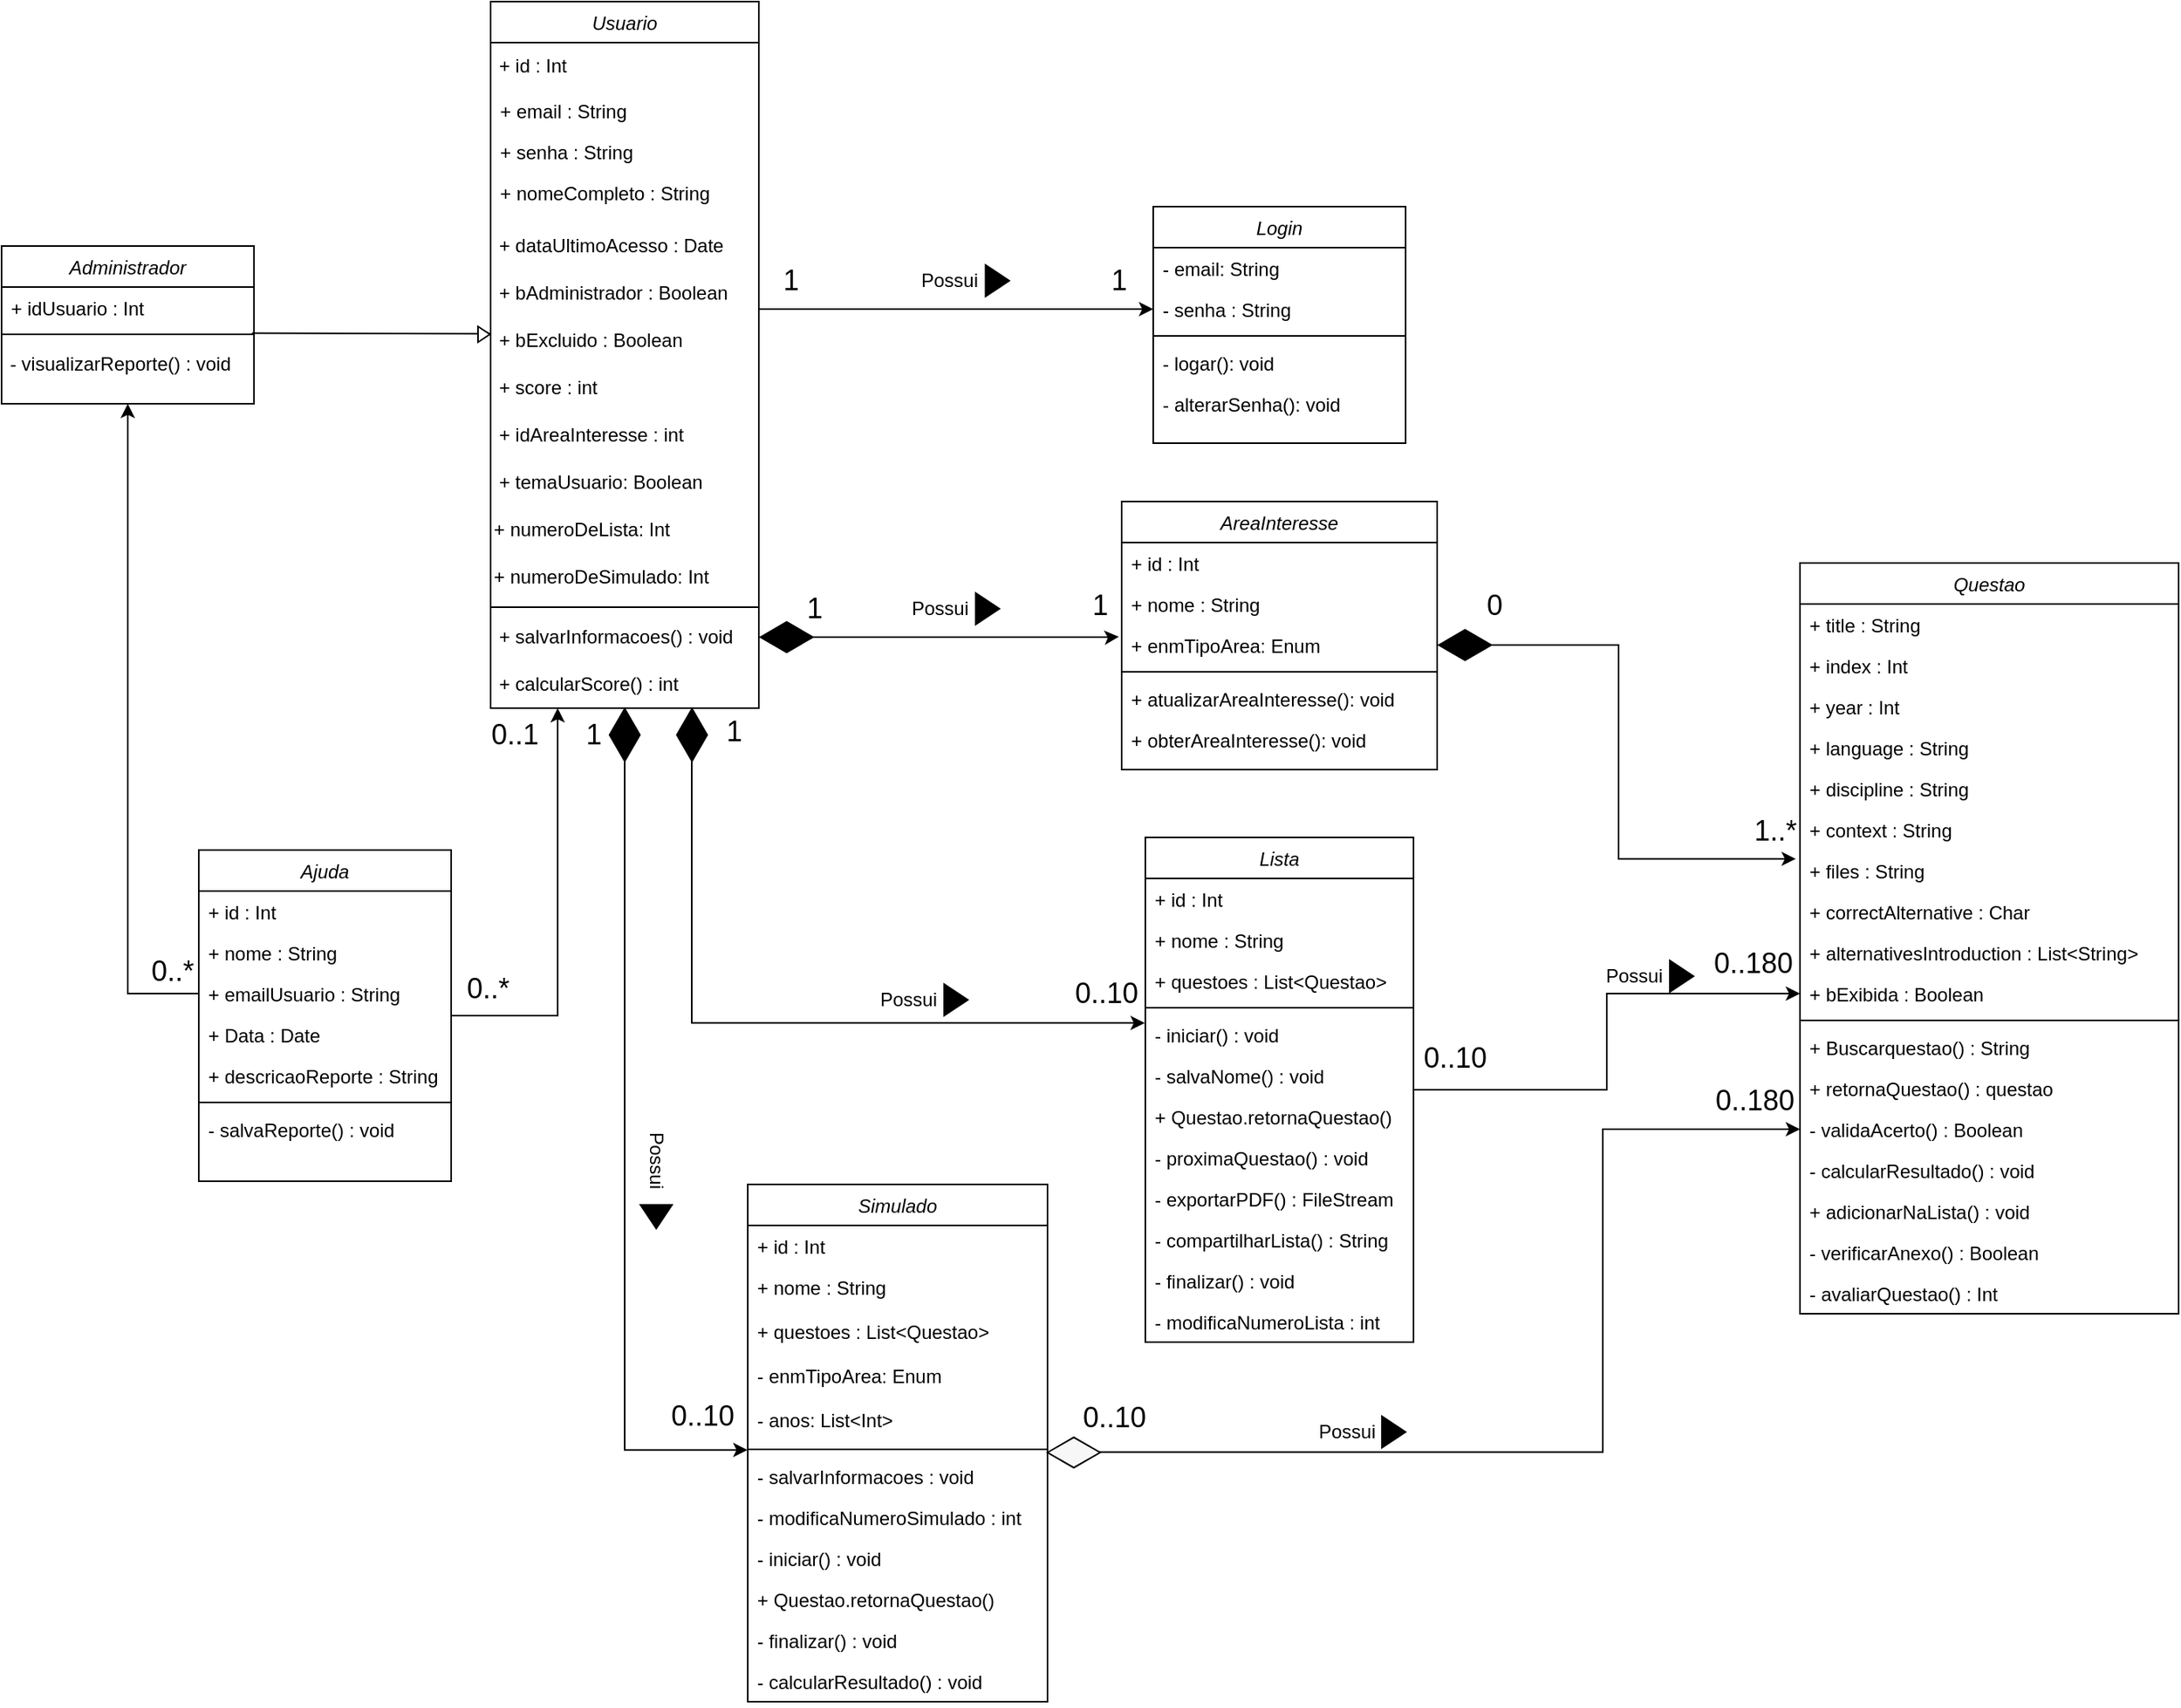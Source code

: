 <mxfile version="26.2.14">
  <diagram id="C5RBs43oDa-KdzZeNtuy" name="Page-1">
    <mxGraphModel dx="2800" dy="496" grid="1" gridSize="10" guides="1" tooltips="1" connect="1" arrows="1" fold="1" page="1" pageScale="1" pageWidth="827" pageHeight="1169" math="0" shadow="0">
      <root>
        <mxCell id="WIyWlLk6GJQsqaUBKTNV-0" />
        <mxCell id="WIyWlLk6GJQsqaUBKTNV-1" parent="WIyWlLk6GJQsqaUBKTNV-0" />
        <mxCell id="c03Vbg7cdXfMLgZm8cjn-12" style="edgeStyle=orthogonalEdgeStyle;rounded=0;orthogonalLoop=1;jettySize=auto;html=1;entryX=0;entryY=0.5;entryDx=0;entryDy=0;" parent="WIyWlLk6GJQsqaUBKTNV-1" source="zkfFHV4jXpPFQw0GAbJ--0" target="qV7Jv20aMx51wb-Dibgy-13" edge="1">
          <mxGeometry relative="1" as="geometry">
            <mxPoint x="-785" y="232" as="targetPoint" />
            <Array as="points">
              <mxPoint x="-925" y="232" />
              <mxPoint x="-925" y="232" />
            </Array>
          </mxGeometry>
        </mxCell>
        <mxCell id="c03Vbg7cdXfMLgZm8cjn-13" value="&lt;font style=&quot;font-size: 18px;&quot;&gt;1&lt;/font&gt;" style="edgeLabel;html=1;align=center;verticalAlign=middle;resizable=0;points=[];" parent="c03Vbg7cdXfMLgZm8cjn-12" connectable="0" vertex="1">
          <mxGeometry x="0.764" y="-3" relative="1" as="geometry">
            <mxPoint x="7" y="-21" as="offset" />
          </mxGeometry>
        </mxCell>
        <mxCell id="zkfFHV4jXpPFQw0GAbJ--0" value="Usuario" style="swimlane;fontStyle=2;align=center;verticalAlign=top;childLayout=stackLayout;horizontal=1;startSize=26;horizontalStack=0;resizeParent=1;resizeLast=0;collapsible=1;marginBottom=0;rounded=0;shadow=0;strokeWidth=1;" parent="WIyWlLk6GJQsqaUBKTNV-1" vertex="1">
          <mxGeometry x="-1155" y="37" width="170" height="448" as="geometry">
            <mxRectangle x="230" y="140" width="160" height="26" as="alternateBounds" />
          </mxGeometry>
        </mxCell>
        <mxCell id="qV7Jv20aMx51wb-Dibgy-1" value="&amp;nbsp;+ id : Int" style="text;html=1;align=left;verticalAlign=middle;whiteSpace=wrap;rounded=0;" parent="zkfFHV4jXpPFQw0GAbJ--0" vertex="1">
          <mxGeometry y="26" width="170" height="30" as="geometry" />
        </mxCell>
        <mxCell id="zkfFHV4jXpPFQw0GAbJ--1" value="+ email : String" style="text;align=left;verticalAlign=top;spacingLeft=4;spacingRight=4;overflow=hidden;rotatable=0;points=[[0,0.5],[1,0.5]];portConstraint=eastwest;" parent="zkfFHV4jXpPFQw0GAbJ--0" vertex="1">
          <mxGeometry y="56" width="170" height="26" as="geometry" />
        </mxCell>
        <mxCell id="zkfFHV4jXpPFQw0GAbJ--2" value="+ senha : String" style="text;align=left;verticalAlign=top;spacingLeft=4;spacingRight=4;overflow=hidden;rotatable=0;points=[[0,0.5],[1,0.5]];portConstraint=eastwest;rounded=0;shadow=0;html=0;" parent="zkfFHV4jXpPFQw0GAbJ--0" vertex="1">
          <mxGeometry y="82" width="170" height="26" as="geometry" />
        </mxCell>
        <mxCell id="zkfFHV4jXpPFQw0GAbJ--3" value="+ nomeCompleto : String" style="text;align=left;verticalAlign=top;spacingLeft=4;spacingRight=4;overflow=hidden;rotatable=0;points=[[0,0.5],[1,0.5]];portConstraint=eastwest;rounded=0;shadow=0;html=0;" parent="zkfFHV4jXpPFQw0GAbJ--0" vertex="1">
          <mxGeometry y="108" width="170" height="32" as="geometry" />
        </mxCell>
        <mxCell id="qV7Jv20aMx51wb-Dibgy-7" value="&amp;nbsp;+ dataUltimoAcesso : Date" style="text;html=1;align=left;verticalAlign=middle;whiteSpace=wrap;rounded=0;" parent="zkfFHV4jXpPFQw0GAbJ--0" vertex="1">
          <mxGeometry y="140" width="170" height="30" as="geometry" />
        </mxCell>
        <mxCell id="qV7Jv20aMx51wb-Dibgy-8" value="&amp;nbsp;+ bAdministrador : Boolean" style="text;html=1;align=left;verticalAlign=middle;whiteSpace=wrap;rounded=0;" parent="zkfFHV4jXpPFQw0GAbJ--0" vertex="1">
          <mxGeometry y="170" width="170" height="30" as="geometry" />
        </mxCell>
        <mxCell id="qV7Jv20aMx51wb-Dibgy-9" value="&amp;nbsp;+ bExcluido : Boolean" style="text;html=1;align=left;verticalAlign=middle;whiteSpace=wrap;rounded=0;" parent="zkfFHV4jXpPFQw0GAbJ--0" vertex="1">
          <mxGeometry y="200" width="170" height="30" as="geometry" />
        </mxCell>
        <mxCell id="nvasFHb4Qg3l4fAu3OuT-20" value="&amp;nbsp;+ score : int" style="text;html=1;align=left;verticalAlign=middle;whiteSpace=wrap;rounded=0;" parent="zkfFHV4jXpPFQw0GAbJ--0" vertex="1">
          <mxGeometry y="230" width="170" height="30" as="geometry" />
        </mxCell>
        <mxCell id="nvasFHb4Qg3l4fAu3OuT-32" value="&amp;nbsp;+ idAreaInteresse : int" style="text;html=1;align=left;verticalAlign=middle;whiteSpace=wrap;rounded=0;" parent="zkfFHV4jXpPFQw0GAbJ--0" vertex="1">
          <mxGeometry y="260" width="170" height="30" as="geometry" />
        </mxCell>
        <mxCell id="c03Vbg7cdXfMLgZm8cjn-0" value="&amp;nbsp;+ temaUsuario: Boolean" style="text;html=1;align=left;verticalAlign=middle;whiteSpace=wrap;rounded=0;" parent="zkfFHV4jXpPFQw0GAbJ--0" vertex="1">
          <mxGeometry y="290" width="170" height="30" as="geometry" />
        </mxCell>
        <mxCell id="c03Vbg7cdXfMLgZm8cjn-41" value="+ numeroDeLista: Int" style="text;html=1;align=left;verticalAlign=middle;whiteSpace=wrap;rounded=0;" parent="zkfFHV4jXpPFQw0GAbJ--0" vertex="1">
          <mxGeometry y="320" width="170" height="30" as="geometry" />
        </mxCell>
        <mxCell id="c03Vbg7cdXfMLgZm8cjn-42" value="+ numeroDeSimulado: Int" style="text;html=1;align=left;verticalAlign=middle;whiteSpace=wrap;rounded=0;" parent="zkfFHV4jXpPFQw0GAbJ--0" vertex="1">
          <mxGeometry y="350" width="170" height="30" as="geometry" />
        </mxCell>
        <mxCell id="zkfFHV4jXpPFQw0GAbJ--4" value="" style="line;html=1;strokeWidth=1;align=left;verticalAlign=middle;spacingTop=-1;spacingLeft=3;spacingRight=3;rotatable=0;labelPosition=right;points=[];portConstraint=eastwest;" parent="zkfFHV4jXpPFQw0GAbJ--0" vertex="1">
          <mxGeometry y="380" width="170" height="8" as="geometry" />
        </mxCell>
        <mxCell id="c03Vbg7cdXfMLgZm8cjn-8" value="&amp;nbsp;+ salvarInformacoes() : void" style="text;strokeColor=none;align=left;fillColor=none;html=1;verticalAlign=middle;whiteSpace=wrap;rounded=0;" parent="zkfFHV4jXpPFQw0GAbJ--0" vertex="1">
          <mxGeometry y="388" width="170" height="30" as="geometry" />
        </mxCell>
        <mxCell id="nvasFHb4Qg3l4fAu3OuT-42" value="&amp;nbsp;+ calcularScore() : int" style="text;strokeColor=none;align=left;fillColor=none;html=1;verticalAlign=middle;whiteSpace=wrap;rounded=0;" parent="zkfFHV4jXpPFQw0GAbJ--0" vertex="1">
          <mxGeometry y="418" width="170" height="30" as="geometry" />
        </mxCell>
        <mxCell id="qV7Jv20aMx51wb-Dibgy-11" value="Login" style="swimlane;fontStyle=2;align=center;verticalAlign=top;childLayout=stackLayout;horizontal=1;startSize=26;horizontalStack=0;resizeParent=1;resizeLast=0;collapsible=1;marginBottom=0;rounded=0;shadow=0;strokeWidth=1;" parent="WIyWlLk6GJQsqaUBKTNV-1" vertex="1">
          <mxGeometry x="-735" y="167" width="160" height="150" as="geometry">
            <mxRectangle x="230" y="140" width="160" height="26" as="alternateBounds" />
          </mxGeometry>
        </mxCell>
        <mxCell id="qV7Jv20aMx51wb-Dibgy-12" value="- email: String" style="text;align=left;verticalAlign=top;spacingLeft=4;spacingRight=4;overflow=hidden;rotatable=0;points=[[0,0.5],[1,0.5]];portConstraint=eastwest;" parent="qV7Jv20aMx51wb-Dibgy-11" vertex="1">
          <mxGeometry y="26" width="160" height="26" as="geometry" />
        </mxCell>
        <mxCell id="qV7Jv20aMx51wb-Dibgy-13" value="- senha : String" style="text;align=left;verticalAlign=top;spacingLeft=4;spacingRight=4;overflow=hidden;rotatable=0;points=[[0,0.5],[1,0.5]];portConstraint=eastwest;rounded=0;shadow=0;html=0;" parent="qV7Jv20aMx51wb-Dibgy-11" vertex="1">
          <mxGeometry y="52" width="160" height="26" as="geometry" />
        </mxCell>
        <mxCell id="qV7Jv20aMx51wb-Dibgy-24" value="" style="line;html=1;strokeWidth=1;align=left;verticalAlign=middle;spacingTop=-1;spacingLeft=3;spacingRight=3;rotatable=0;labelPosition=right;points=[];portConstraint=eastwest;" parent="qV7Jv20aMx51wb-Dibgy-11" vertex="1">
          <mxGeometry y="78" width="160" height="8" as="geometry" />
        </mxCell>
        <mxCell id="qV7Jv20aMx51wb-Dibgy-25" value="- logar(): void" style="text;align=left;verticalAlign=top;spacingLeft=4;spacingRight=4;overflow=hidden;rotatable=0;points=[[0,0.5],[1,0.5]];portConstraint=eastwest;" parent="qV7Jv20aMx51wb-Dibgy-11" vertex="1">
          <mxGeometry y="86" width="160" height="26" as="geometry" />
        </mxCell>
        <mxCell id="qV7Jv20aMx51wb-Dibgy-36" value="- alterarSenha(): void" style="text;align=left;verticalAlign=top;spacingLeft=4;spacingRight=4;overflow=hidden;rotatable=0;points=[[0,0.5],[1,0.5]];portConstraint=eastwest;" parent="qV7Jv20aMx51wb-Dibgy-11" vertex="1">
          <mxGeometry y="112" width="160" height="26" as="geometry" />
        </mxCell>
        <mxCell id="qV7Jv20aMx51wb-Dibgy-28" value="Administrador" style="swimlane;fontStyle=2;align=center;verticalAlign=top;childLayout=stackLayout;horizontal=1;startSize=26;horizontalStack=0;resizeParent=1;resizeLast=0;collapsible=1;marginBottom=0;rounded=0;shadow=0;strokeWidth=1;" parent="WIyWlLk6GJQsqaUBKTNV-1" vertex="1">
          <mxGeometry x="-1465" y="192" width="160" height="100" as="geometry">
            <mxRectangle x="230" y="140" width="160" height="26" as="alternateBounds" />
          </mxGeometry>
        </mxCell>
        <mxCell id="qV7Jv20aMx51wb-Dibgy-29" value="+ idUsuario : Int" style="text;align=left;verticalAlign=top;spacingLeft=4;spacingRight=4;overflow=hidden;rotatable=0;points=[[0,0.5],[1,0.5]];portConstraint=eastwest;" parent="qV7Jv20aMx51wb-Dibgy-28" vertex="1">
          <mxGeometry y="26" width="160" height="26" as="geometry" />
        </mxCell>
        <mxCell id="qV7Jv20aMx51wb-Dibgy-32" value="" style="line;html=1;strokeWidth=1;align=left;verticalAlign=middle;spacingTop=-1;spacingLeft=3;spacingRight=3;rotatable=0;labelPosition=right;points=[];portConstraint=eastwest;" parent="qV7Jv20aMx51wb-Dibgy-28" vertex="1">
          <mxGeometry y="52" width="160" height="8" as="geometry" />
        </mxCell>
        <mxCell id="qV7Jv20aMx51wb-Dibgy-34" value="&lt;span style=&quot;text-wrap-mode: nowrap;&quot;&gt;&amp;nbsp;- visualizarReporte() : void&lt;/span&gt;" style="text;html=1;align=left;verticalAlign=middle;whiteSpace=wrap;rounded=0;" parent="qV7Jv20aMx51wb-Dibgy-28" vertex="1">
          <mxGeometry y="60" width="160" height="30" as="geometry" />
        </mxCell>
        <mxCell id="c03Vbg7cdXfMLgZm8cjn-57" style="edgeStyle=orthogonalEdgeStyle;rounded=0;orthogonalLoop=1;jettySize=auto;html=1;entryX=0;entryY=0.5;entryDx=0;entryDy=0;" parent="WIyWlLk6GJQsqaUBKTNV-1" source="qV7Jv20aMx51wb-Dibgy-37" target="nvasFHb4Qg3l4fAu3OuT-40" edge="1">
          <mxGeometry relative="1" as="geometry" />
        </mxCell>
        <mxCell id="c03Vbg7cdXfMLgZm8cjn-58" value="&lt;font style=&quot;font-size: 18px;&quot;&gt;0..10&lt;/font&gt;" style="edgeLabel;html=1;align=center;verticalAlign=middle;resizable=0;points=[];" parent="c03Vbg7cdXfMLgZm8cjn-57" connectable="0" vertex="1">
          <mxGeometry x="-0.905" y="-2" relative="1" as="geometry">
            <mxPoint x="11" y="-22" as="offset" />
          </mxGeometry>
        </mxCell>
        <mxCell id="c03Vbg7cdXfMLgZm8cjn-59" value="&lt;font style=&quot;font-size: 18px;&quot;&gt;0..180&lt;/font&gt;" style="edgeLabel;html=1;align=center;verticalAlign=middle;resizable=0;points=[];" parent="c03Vbg7cdXfMLgZm8cjn-57" connectable="0" vertex="1">
          <mxGeometry x="0.882" y="2" relative="1" as="geometry">
            <mxPoint x="-12" y="-17" as="offset" />
          </mxGeometry>
        </mxCell>
        <mxCell id="qV7Jv20aMx51wb-Dibgy-37" value="Lista" style="swimlane;fontStyle=2;align=center;verticalAlign=top;childLayout=stackLayout;horizontal=1;startSize=26;horizontalStack=0;resizeParent=1;resizeLast=0;collapsible=1;marginBottom=0;rounded=0;shadow=0;strokeWidth=1;" parent="WIyWlLk6GJQsqaUBKTNV-1" vertex="1">
          <mxGeometry x="-740" y="567" width="170" height="320" as="geometry">
            <mxRectangle x="230" y="140" width="160" height="26" as="alternateBounds" />
          </mxGeometry>
        </mxCell>
        <mxCell id="c03Vbg7cdXfMLgZm8cjn-5" value="+ id : Int" style="text;align=left;verticalAlign=top;spacingLeft=4;spacingRight=4;overflow=hidden;rotatable=0;points=[[0,0.5],[1,0.5]];portConstraint=eastwest;" parent="qV7Jv20aMx51wb-Dibgy-37" vertex="1">
          <mxGeometry y="26" width="170" height="26" as="geometry" />
        </mxCell>
        <mxCell id="qV7Jv20aMx51wb-Dibgy-39" value="+ nome : String" style="text;align=left;verticalAlign=top;spacingLeft=4;spacingRight=4;overflow=hidden;rotatable=0;points=[[0,0.5],[1,0.5]];portConstraint=eastwest;rounded=0;shadow=0;html=0;" parent="qV7Jv20aMx51wb-Dibgy-37" vertex="1">
          <mxGeometry y="52" width="170" height="26" as="geometry" />
        </mxCell>
        <mxCell id="nvasFHb4Qg3l4fAu3OuT-1" value="+ questoes : List&lt;Questao&gt;" style="text;align=left;verticalAlign=top;spacingLeft=4;spacingRight=4;overflow=hidden;rotatable=0;points=[[0,0.5],[1,0.5]];portConstraint=eastwest;rounded=0;shadow=0;html=0;" parent="qV7Jv20aMx51wb-Dibgy-37" vertex="1">
          <mxGeometry y="78" width="170" height="26" as="geometry" />
        </mxCell>
        <mxCell id="qV7Jv20aMx51wb-Dibgy-45" value="" style="line;html=1;strokeWidth=1;align=left;verticalAlign=middle;spacingTop=-1;spacingLeft=3;spacingRight=3;rotatable=0;labelPosition=right;points=[];portConstraint=eastwest;" parent="qV7Jv20aMx51wb-Dibgy-37" vertex="1">
          <mxGeometry y="104" width="170" height="8" as="geometry" />
        </mxCell>
        <mxCell id="qV7Jv20aMx51wb-Dibgy-61" value="- iniciar() : void" style="text;align=left;verticalAlign=top;spacingLeft=4;spacingRight=4;overflow=hidden;rotatable=0;points=[[0,0.5],[1,0.5]];portConstraint=eastwest;" parent="qV7Jv20aMx51wb-Dibgy-37" vertex="1">
          <mxGeometry y="112" width="170" height="26" as="geometry" />
        </mxCell>
        <mxCell id="c03Vbg7cdXfMLgZm8cjn-56" value="- salvaNome() : void" style="text;align=left;verticalAlign=top;spacingLeft=4;spacingRight=4;overflow=hidden;rotatable=0;points=[[0,0.5],[1,0.5]];portConstraint=eastwest;" parent="qV7Jv20aMx51wb-Dibgy-37" vertex="1">
          <mxGeometry y="138" width="170" height="26" as="geometry" />
        </mxCell>
        <mxCell id="nvasFHb4Qg3l4fAu3OuT-2" value="+ Questao.retornaQuestao()" style="text;align=left;verticalAlign=top;spacingLeft=4;spacingRight=4;overflow=hidden;rotatable=0;points=[[0,0.5],[1,0.5]];portConstraint=eastwest;" parent="qV7Jv20aMx51wb-Dibgy-37" vertex="1">
          <mxGeometry y="164" width="170" height="26" as="geometry" />
        </mxCell>
        <mxCell id="qV7Jv20aMx51wb-Dibgy-46" value="- proximaQuestao() : void" style="text;align=left;verticalAlign=top;spacingLeft=4;spacingRight=4;overflow=hidden;rotatable=0;points=[[0,0.5],[1,0.5]];portConstraint=eastwest;" parent="qV7Jv20aMx51wb-Dibgy-37" vertex="1">
          <mxGeometry y="190" width="170" height="26" as="geometry" />
        </mxCell>
        <mxCell id="qV7Jv20aMx51wb-Dibgy-47" value="- exportarPDF() : FileStream" style="text;align=left;verticalAlign=top;spacingLeft=4;spacingRight=4;overflow=hidden;rotatable=0;points=[[0,0.5],[1,0.5]];portConstraint=eastwest;" parent="qV7Jv20aMx51wb-Dibgy-37" vertex="1">
          <mxGeometry y="216" width="170" height="26" as="geometry" />
        </mxCell>
        <mxCell id="c03Vbg7cdXfMLgZm8cjn-1" value="- compartilharLista() : String" style="text;align=left;verticalAlign=top;spacingLeft=4;spacingRight=4;overflow=hidden;rotatable=0;points=[[0,0.5],[1,0.5]];portConstraint=eastwest;" parent="qV7Jv20aMx51wb-Dibgy-37" vertex="1">
          <mxGeometry y="242" width="170" height="26" as="geometry" />
        </mxCell>
        <mxCell id="qV7Jv20aMx51wb-Dibgy-62" value="- finalizar() : void" style="text;align=left;verticalAlign=top;spacingLeft=4;spacingRight=4;overflow=hidden;rotatable=0;points=[[0,0.5],[1,0.5]];portConstraint=eastwest;" parent="qV7Jv20aMx51wb-Dibgy-37" vertex="1">
          <mxGeometry y="268" width="170" height="26" as="geometry" />
        </mxCell>
        <mxCell id="c03Vbg7cdXfMLgZm8cjn-51" value="- modificaNumeroLista : int" style="text;align=left;verticalAlign=top;spacingLeft=4;spacingRight=4;overflow=hidden;rotatable=0;points=[[0,0.5],[1,0.5]];portConstraint=eastwest;" parent="qV7Jv20aMx51wb-Dibgy-37" vertex="1">
          <mxGeometry y="294" width="170" height="26" as="geometry" />
        </mxCell>
        <mxCell id="c03Vbg7cdXfMLgZm8cjn-65" style="edgeStyle=orthogonalEdgeStyle;rounded=0;orthogonalLoop=1;jettySize=auto;html=1;exitX=0.5;exitY=1;exitDx=0;exitDy=0;entryX=-0.001;entryY=1.157;entryDx=0;entryDy=0;entryPerimeter=0;" parent="WIyWlLk6GJQsqaUBKTNV-1" source="nvasFHb4Qg3l4fAu3OuT-42" target="c03Vbg7cdXfMLgZm8cjn-61" edge="1">
          <mxGeometry relative="1" as="geometry">
            <mxPoint x="-1030" y="720" as="targetPoint" />
          </mxGeometry>
        </mxCell>
        <mxCell id="c03Vbg7cdXfMLgZm8cjn-71" style="edgeStyle=orthogonalEdgeStyle;rounded=0;orthogonalLoop=1;jettySize=auto;html=1;exitX=0.999;exitY=-0.085;exitDx=0;exitDy=0;exitPerimeter=0;entryX=0;entryY=0.5;entryDx=0;entryDy=0;" parent="WIyWlLk6GJQsqaUBKTNV-1" source="c03Vbg7cdXfMLgZm8cjn-62" target="qV7Jv20aMx51wb-Dibgy-60" edge="1">
          <mxGeometry relative="1" as="geometry">
            <Array as="points">
              <mxPoint x="-450" y="957" />
              <mxPoint x="-450" y="752" />
            </Array>
            <mxPoint x="-350" y="1000" as="sourcePoint" />
            <mxPoint x="-490" y="790" as="targetPoint" />
          </mxGeometry>
        </mxCell>
        <mxCell id="qV7Jv20aMx51wb-Dibgy-48" value="Simulado" style="swimlane;fontStyle=2;align=center;verticalAlign=top;childLayout=stackLayout;horizontal=1;startSize=26;horizontalStack=0;resizeParent=1;resizeLast=0;collapsible=1;marginBottom=0;rounded=0;shadow=0;strokeWidth=1;" parent="WIyWlLk6GJQsqaUBKTNV-1" vertex="1">
          <mxGeometry x="-992" y="787" width="190" height="328" as="geometry">
            <mxRectangle x="230" y="140" width="160" height="26" as="alternateBounds" />
          </mxGeometry>
        </mxCell>
        <mxCell id="qV7Jv20aMx51wb-Dibgy-49" value="+ id : Int" style="text;align=left;verticalAlign=top;spacingLeft=4;spacingRight=4;overflow=hidden;rotatable=0;points=[[0,0.5],[1,0.5]];portConstraint=eastwest;" parent="qV7Jv20aMx51wb-Dibgy-48" vertex="1">
          <mxGeometry y="26" width="190" height="26" as="geometry" />
        </mxCell>
        <mxCell id="qV7Jv20aMx51wb-Dibgy-50" value="+ nome : String" style="text;align=left;verticalAlign=top;spacingLeft=4;spacingRight=4;overflow=hidden;rotatable=0;points=[[0,0.5],[1,0.5]];portConstraint=eastwest;rounded=0;shadow=0;html=0;" parent="qV7Jv20aMx51wb-Dibgy-48" vertex="1">
          <mxGeometry y="52" width="190" height="28" as="geometry" />
        </mxCell>
        <mxCell id="nvasFHb4Qg3l4fAu3OuT-0" value="+ questoes : List&lt;Questao&gt;" style="text;align=left;verticalAlign=top;spacingLeft=4;spacingRight=4;overflow=hidden;rotatable=0;points=[[0,0.5],[1,0.5]];portConstraint=eastwest;rounded=0;shadow=0;html=0;" parent="qV7Jv20aMx51wb-Dibgy-48" vertex="1">
          <mxGeometry y="80" width="190" height="28" as="geometry" />
        </mxCell>
        <mxCell id="c03Vbg7cdXfMLgZm8cjn-60" value="- enmTipoArea: Enum" style="text;align=left;verticalAlign=top;spacingLeft=4;spacingRight=4;overflow=hidden;rotatable=0;points=[[0,0.5],[1,0.5]];portConstraint=eastwest;rounded=0;shadow=0;html=0;" parent="qV7Jv20aMx51wb-Dibgy-48" vertex="1">
          <mxGeometry y="108" width="190" height="28" as="geometry" />
        </mxCell>
        <mxCell id="c03Vbg7cdXfMLgZm8cjn-61" value="- anos: List&lt;Int&gt;" style="text;align=left;verticalAlign=top;spacingLeft=4;spacingRight=4;overflow=hidden;rotatable=0;points=[[0,0.5],[1,0.5]];portConstraint=eastwest;rounded=0;shadow=0;html=0;" parent="qV7Jv20aMx51wb-Dibgy-48" vertex="1">
          <mxGeometry y="136" width="190" height="28" as="geometry" />
        </mxCell>
        <mxCell id="qV7Jv20aMx51wb-Dibgy-51" value="" style="line;html=1;strokeWidth=1;align=left;verticalAlign=middle;spacingTop=-1;spacingLeft=3;spacingRight=3;rotatable=0;labelPosition=right;points=[];portConstraint=eastwest;" parent="qV7Jv20aMx51wb-Dibgy-48" vertex="1">
          <mxGeometry y="164" width="190" height="8" as="geometry" />
        </mxCell>
        <mxCell id="c03Vbg7cdXfMLgZm8cjn-62" value="- salvarInformacoes : void" style="text;align=left;verticalAlign=top;spacingLeft=4;spacingRight=4;overflow=hidden;rotatable=0;points=[[0,0.5],[1,0.5]];portConstraint=eastwest;" parent="qV7Jv20aMx51wb-Dibgy-48" vertex="1">
          <mxGeometry y="172" width="190" height="26" as="geometry" />
        </mxCell>
        <mxCell id="c03Vbg7cdXfMLgZm8cjn-52" value="- modificaNumeroSimulado : int" style="text;align=left;verticalAlign=top;spacingLeft=4;spacingRight=4;overflow=hidden;rotatable=0;points=[[0,0.5],[1,0.5]];portConstraint=eastwest;" parent="qV7Jv20aMx51wb-Dibgy-48" vertex="1">
          <mxGeometry y="198" width="190" height="26" as="geometry" />
        </mxCell>
        <mxCell id="qV7Jv20aMx51wb-Dibgy-53" value="- iniciar() : void" style="text;align=left;verticalAlign=top;spacingLeft=4;spacingRight=4;overflow=hidden;rotatable=0;points=[[0,0.5],[1,0.5]];portConstraint=eastwest;" parent="qV7Jv20aMx51wb-Dibgy-48" vertex="1">
          <mxGeometry y="224" width="190" height="26" as="geometry" />
        </mxCell>
        <mxCell id="qV7Jv20aMx51wb-Dibgy-52" value="+ Questao.retornaQuestao()" style="text;align=left;verticalAlign=top;spacingLeft=4;spacingRight=4;overflow=hidden;rotatable=0;points=[[0,0.5],[1,0.5]];portConstraint=eastwest;" parent="qV7Jv20aMx51wb-Dibgy-48" vertex="1">
          <mxGeometry y="250" width="190" height="26" as="geometry" />
        </mxCell>
        <mxCell id="qV7Jv20aMx51wb-Dibgy-54" value="- finalizar() : void" style="text;align=left;verticalAlign=top;spacingLeft=4;spacingRight=4;overflow=hidden;rotatable=0;points=[[0,0.5],[1,0.5]];portConstraint=eastwest;" parent="qV7Jv20aMx51wb-Dibgy-48" vertex="1">
          <mxGeometry y="276" width="190" height="26" as="geometry" />
        </mxCell>
        <mxCell id="qV7Jv20aMx51wb-Dibgy-55" value="- calcularResultado() : void" style="text;align=left;verticalAlign=top;spacingLeft=4;spacingRight=4;overflow=hidden;rotatable=0;points=[[0,0.5],[1,0.5]];portConstraint=eastwest;" parent="qV7Jv20aMx51wb-Dibgy-48" vertex="1">
          <mxGeometry y="302" width="190" height="26" as="geometry" />
        </mxCell>
        <mxCell id="qV7Jv20aMx51wb-Dibgy-56" value="Questao" style="swimlane;fontStyle=2;align=center;verticalAlign=top;childLayout=stackLayout;horizontal=1;startSize=26;horizontalStack=0;resizeParent=1;resizeLast=0;collapsible=1;marginBottom=0;rounded=0;shadow=0;strokeWidth=1;" parent="WIyWlLk6GJQsqaUBKTNV-1" vertex="1">
          <mxGeometry x="-325" y="393" width="240" height="476" as="geometry">
            <mxRectangle x="230" y="140" width="160" height="26" as="alternateBounds" />
          </mxGeometry>
        </mxCell>
        <mxCell id="qV7Jv20aMx51wb-Dibgy-57" value="+ title : String" style="text;align=left;verticalAlign=top;spacingLeft=4;spacingRight=4;overflow=hidden;rotatable=0;points=[[0,0.5],[1,0.5]];portConstraint=eastwest;" parent="qV7Jv20aMx51wb-Dibgy-56" vertex="1">
          <mxGeometry y="26" width="240" height="26" as="geometry" />
        </mxCell>
        <mxCell id="qV7Jv20aMx51wb-Dibgy-58" value="+ index : Int" style="text;align=left;verticalAlign=top;spacingLeft=4;spacingRight=4;overflow=hidden;rotatable=0;points=[[0,0.5],[1,0.5]];portConstraint=eastwest;rounded=0;shadow=0;html=0;" parent="qV7Jv20aMx51wb-Dibgy-56" vertex="1">
          <mxGeometry y="52" width="240" height="26" as="geometry" />
        </mxCell>
        <mxCell id="qV7Jv20aMx51wb-Dibgy-64" value="+ year : Int" style="text;align=left;verticalAlign=top;spacingLeft=4;spacingRight=4;overflow=hidden;rotatable=0;points=[[0,0.5],[1,0.5]];portConstraint=eastwest;rounded=0;shadow=0;html=0;" parent="qV7Jv20aMx51wb-Dibgy-56" vertex="1">
          <mxGeometry y="78" width="240" height="26" as="geometry" />
        </mxCell>
        <mxCell id="qV7Jv20aMx51wb-Dibgy-65" value="+ language : String" style="text;align=left;verticalAlign=top;spacingLeft=4;spacingRight=4;overflow=hidden;rotatable=0;points=[[0,0.5],[1,0.5]];portConstraint=eastwest;rounded=0;shadow=0;html=0;" parent="qV7Jv20aMx51wb-Dibgy-56" vertex="1">
          <mxGeometry y="104" width="240" height="26" as="geometry" />
        </mxCell>
        <mxCell id="qV7Jv20aMx51wb-Dibgy-66" value="+ discipline : String" style="text;align=left;verticalAlign=top;spacingLeft=4;spacingRight=4;overflow=hidden;rotatable=0;points=[[0,0.5],[1,0.5]];portConstraint=eastwest;rounded=0;shadow=0;html=0;" parent="qV7Jv20aMx51wb-Dibgy-56" vertex="1">
          <mxGeometry y="130" width="240" height="26" as="geometry" />
        </mxCell>
        <mxCell id="nvasFHb4Qg3l4fAu3OuT-37" value="+ context : String" style="text;align=left;verticalAlign=top;spacingLeft=4;spacingRight=4;overflow=hidden;rotatable=0;points=[[0,0.5],[1,0.5]];portConstraint=eastwest;rounded=0;shadow=0;html=0;" parent="qV7Jv20aMx51wb-Dibgy-56" vertex="1">
          <mxGeometry y="156" width="240" height="26" as="geometry" />
        </mxCell>
        <mxCell id="nvasFHb4Qg3l4fAu3OuT-38" value="+ files : String" style="text;align=left;verticalAlign=top;spacingLeft=4;spacingRight=4;overflow=hidden;rotatable=0;points=[[0,0.5],[1,0.5]];portConstraint=eastwest;rounded=0;shadow=0;html=0;" parent="qV7Jv20aMx51wb-Dibgy-56" vertex="1">
          <mxGeometry y="182" width="240" height="26" as="geometry" />
        </mxCell>
        <mxCell id="c03Vbg7cdXfMLgZm8cjn-9" value="+ correctAlternative : Char" style="text;align=left;verticalAlign=top;spacingLeft=4;spacingRight=4;overflow=hidden;rotatable=0;points=[[0,0.5],[1,0.5]];portConstraint=eastwest;rounded=0;shadow=0;html=0;" parent="qV7Jv20aMx51wb-Dibgy-56" vertex="1">
          <mxGeometry y="208" width="240" height="26" as="geometry" />
        </mxCell>
        <mxCell id="c03Vbg7cdXfMLgZm8cjn-10" value="+ alternativesIntroduction : List&lt;String&gt;" style="text;align=left;verticalAlign=top;spacingLeft=4;spacingRight=4;overflow=hidden;rotatable=0;points=[[0,0.5],[1,0.5]];portConstraint=eastwest;rounded=0;shadow=0;html=0;" parent="qV7Jv20aMx51wb-Dibgy-56" vertex="1">
          <mxGeometry y="234" width="240" height="26" as="geometry" />
        </mxCell>
        <mxCell id="nvasFHb4Qg3l4fAu3OuT-40" value="+ bExibida : Boolean" style="text;align=left;verticalAlign=top;spacingLeft=4;spacingRight=4;overflow=hidden;rotatable=0;points=[[0,0.5],[1,0.5]];portConstraint=eastwest;rounded=0;shadow=0;html=0;" parent="qV7Jv20aMx51wb-Dibgy-56" vertex="1">
          <mxGeometry y="260" width="240" height="26" as="geometry" />
        </mxCell>
        <mxCell id="qV7Jv20aMx51wb-Dibgy-59" value="" style="line;html=1;strokeWidth=1;align=left;verticalAlign=middle;spacingTop=-1;spacingLeft=3;spacingRight=3;rotatable=0;labelPosition=right;points=[];portConstraint=eastwest;" parent="qV7Jv20aMx51wb-Dibgy-56" vertex="1">
          <mxGeometry y="286" width="240" height="8" as="geometry" />
        </mxCell>
        <mxCell id="nvasFHb4Qg3l4fAu3OuT-39" value="+ Buscarquestao() : String" style="text;align=left;verticalAlign=top;spacingLeft=4;spacingRight=4;overflow=hidden;rotatable=0;points=[[0,0.5],[1,0.5]];portConstraint=eastwest;" parent="qV7Jv20aMx51wb-Dibgy-56" vertex="1">
          <mxGeometry y="294" width="240" height="26" as="geometry" />
        </mxCell>
        <mxCell id="nvasFHb4Qg3l4fAu3OuT-4" value="+ retornaQuestao() : questao" style="text;align=left;verticalAlign=top;spacingLeft=4;spacingRight=4;overflow=hidden;rotatable=0;points=[[0,0.5],[1,0.5]];portConstraint=eastwest;" parent="qV7Jv20aMx51wb-Dibgy-56" vertex="1">
          <mxGeometry y="320" width="240" height="26" as="geometry" />
        </mxCell>
        <mxCell id="qV7Jv20aMx51wb-Dibgy-60" value="- validaAcerto() : Boolean" style="text;align=left;verticalAlign=top;spacingLeft=4;spacingRight=4;overflow=hidden;rotatable=0;points=[[0,0.5],[1,0.5]];portConstraint=eastwest;" parent="qV7Jv20aMx51wb-Dibgy-56" vertex="1">
          <mxGeometry y="346" width="240" height="26" as="geometry" />
        </mxCell>
        <mxCell id="qV7Jv20aMx51wb-Dibgy-63" value="- calcularResultado() : void" style="text;align=left;verticalAlign=top;spacingLeft=4;spacingRight=4;overflow=hidden;rotatable=0;points=[[0,0.5],[1,0.5]];portConstraint=eastwest;" parent="qV7Jv20aMx51wb-Dibgy-56" vertex="1">
          <mxGeometry y="372" width="240" height="26" as="geometry" />
        </mxCell>
        <mxCell id="nvasFHb4Qg3l4fAu3OuT-5" value="+ adicionarNaLista() : void" style="text;align=left;verticalAlign=top;spacingLeft=4;spacingRight=4;overflow=hidden;rotatable=0;points=[[0,0.5],[1,0.5]];portConstraint=eastwest;" parent="qV7Jv20aMx51wb-Dibgy-56" vertex="1">
          <mxGeometry y="398" width="240" height="26" as="geometry" />
        </mxCell>
        <mxCell id="nvasFHb4Qg3l4fAu3OuT-36" value="- verificarAnexo() : Boolean" style="text;align=left;verticalAlign=top;spacingLeft=4;spacingRight=4;overflow=hidden;rotatable=0;points=[[0,0.5],[1,0.5]];portConstraint=eastwest;" parent="qV7Jv20aMx51wb-Dibgy-56" vertex="1">
          <mxGeometry y="424" width="240" height="26" as="geometry" />
        </mxCell>
        <mxCell id="c03Vbg7cdXfMLgZm8cjn-2" value="- avaliarQuestao() : Int" style="text;align=left;verticalAlign=top;spacingLeft=4;spacingRight=4;overflow=hidden;rotatable=0;points=[[0,0.5],[1,0.5]];portConstraint=eastwest;" parent="qV7Jv20aMx51wb-Dibgy-56" vertex="1">
          <mxGeometry y="450" width="240" height="26" as="geometry" />
        </mxCell>
        <mxCell id="qV7Jv20aMx51wb-Dibgy-67" value="AreaInteresse" style="swimlane;fontStyle=2;align=center;verticalAlign=top;childLayout=stackLayout;horizontal=1;startSize=26;horizontalStack=0;resizeParent=1;resizeLast=0;collapsible=1;marginBottom=0;rounded=0;shadow=0;strokeWidth=1;" parent="WIyWlLk6GJQsqaUBKTNV-1" vertex="1">
          <mxGeometry x="-755" y="354" width="200" height="170" as="geometry">
            <mxRectangle x="230" y="140" width="160" height="26" as="alternateBounds" />
          </mxGeometry>
        </mxCell>
        <mxCell id="qV7Jv20aMx51wb-Dibgy-68" value="+ id : Int" style="text;align=left;verticalAlign=top;spacingLeft=4;spacingRight=4;overflow=hidden;rotatable=0;points=[[0,0.5],[1,0.5]];portConstraint=eastwest;" parent="qV7Jv20aMx51wb-Dibgy-67" vertex="1">
          <mxGeometry y="26" width="200" height="26" as="geometry" />
        </mxCell>
        <mxCell id="qV7Jv20aMx51wb-Dibgy-69" value="+ nome : String" style="text;align=left;verticalAlign=top;spacingLeft=4;spacingRight=4;overflow=hidden;rotatable=0;points=[[0,0.5],[1,0.5]];portConstraint=eastwest;rounded=0;shadow=0;html=0;" parent="qV7Jv20aMx51wb-Dibgy-67" vertex="1">
          <mxGeometry y="52" width="200" height="26" as="geometry" />
        </mxCell>
        <mxCell id="nvasFHb4Qg3l4fAu3OuT-33" value="+ enmTipoArea: Enum" style="text;align=left;verticalAlign=top;spacingLeft=4;spacingRight=4;overflow=hidden;rotatable=0;points=[[0,0.5],[1,0.5]];portConstraint=eastwest;rounded=0;shadow=0;html=0;" parent="qV7Jv20aMx51wb-Dibgy-67" vertex="1">
          <mxGeometry y="78" width="200" height="26" as="geometry" />
        </mxCell>
        <mxCell id="qV7Jv20aMx51wb-Dibgy-70" value="" style="line;html=1;strokeWidth=1;align=left;verticalAlign=middle;spacingTop=-1;spacingLeft=3;spacingRight=3;rotatable=0;labelPosition=right;points=[];portConstraint=eastwest;" parent="qV7Jv20aMx51wb-Dibgy-67" vertex="1">
          <mxGeometry y="104" width="200" height="8" as="geometry" />
        </mxCell>
        <mxCell id="qV7Jv20aMx51wb-Dibgy-71" value="+ atualizarAreaInteresse(): void" style="text;align=left;verticalAlign=top;spacingLeft=4;spacingRight=4;overflow=hidden;rotatable=0;points=[[0,0.5],[1,0.5]];portConstraint=eastwest;" parent="qV7Jv20aMx51wb-Dibgy-67" vertex="1">
          <mxGeometry y="112" width="200" height="26" as="geometry" />
        </mxCell>
        <mxCell id="nvasFHb4Qg3l4fAu3OuT-44" value="+ obterAreaInteresse(): void" style="text;align=left;verticalAlign=top;spacingLeft=4;spacingRight=4;overflow=hidden;rotatable=0;points=[[0,0.5],[1,0.5]];portConstraint=eastwest;" parent="qV7Jv20aMx51wb-Dibgy-67" vertex="1">
          <mxGeometry y="138" width="200" height="26" as="geometry" />
        </mxCell>
        <mxCell id="Qj0H2ry5J98sTHLXyiYv-2" style="edgeStyle=orthogonalEdgeStyle;rounded=0;orthogonalLoop=1;jettySize=auto;html=1;entryX=0.25;entryY=1;entryDx=0;entryDy=0;" parent="WIyWlLk6GJQsqaUBKTNV-1" source="qV7Jv20aMx51wb-Dibgy-75" target="nvasFHb4Qg3l4fAu3OuT-42" edge="1">
          <mxGeometry relative="1" as="geometry" />
        </mxCell>
        <mxCell id="qV7Jv20aMx51wb-Dibgy-75" value="Ajuda" style="swimlane;fontStyle=2;align=center;verticalAlign=top;childLayout=stackLayout;horizontal=1;startSize=26;horizontalStack=0;resizeParent=1;resizeLast=0;collapsible=1;marginBottom=0;rounded=0;shadow=0;strokeWidth=1;" parent="WIyWlLk6GJQsqaUBKTNV-1" vertex="1">
          <mxGeometry x="-1340" y="575" width="160" height="210" as="geometry">
            <mxRectangle x="230" y="140" width="160" height="26" as="alternateBounds" />
          </mxGeometry>
        </mxCell>
        <mxCell id="qV7Jv20aMx51wb-Dibgy-76" value="+ id : Int" style="text;align=left;verticalAlign=top;spacingLeft=4;spacingRight=4;overflow=hidden;rotatable=0;points=[[0,0.5],[1,0.5]];portConstraint=eastwest;" parent="qV7Jv20aMx51wb-Dibgy-75" vertex="1">
          <mxGeometry y="26" width="160" height="26" as="geometry" />
        </mxCell>
        <mxCell id="qV7Jv20aMx51wb-Dibgy-77" value="+ nome : String" style="text;align=left;verticalAlign=top;spacingLeft=4;spacingRight=4;overflow=hidden;rotatable=0;points=[[0,0.5],[1,0.5]];portConstraint=eastwest;rounded=0;shadow=0;html=0;" parent="qV7Jv20aMx51wb-Dibgy-75" vertex="1">
          <mxGeometry y="52" width="160" height="26" as="geometry" />
        </mxCell>
        <mxCell id="qV7Jv20aMx51wb-Dibgy-85" value="+ emailUsuario : String" style="text;align=left;verticalAlign=top;spacingLeft=4;spacingRight=4;overflow=hidden;rotatable=0;points=[[0,0.5],[1,0.5]];portConstraint=eastwest;rounded=0;shadow=0;html=0;" parent="qV7Jv20aMx51wb-Dibgy-75" vertex="1">
          <mxGeometry y="78" width="160" height="26" as="geometry" />
        </mxCell>
        <mxCell id="qV7Jv20aMx51wb-Dibgy-86" value="+ Data : Date" style="text;align=left;verticalAlign=top;spacingLeft=4;spacingRight=4;overflow=hidden;rotatable=0;points=[[0,0.5],[1,0.5]];portConstraint=eastwest;rounded=0;shadow=0;html=0;" parent="qV7Jv20aMx51wb-Dibgy-75" vertex="1">
          <mxGeometry y="104" width="160" height="26" as="geometry" />
        </mxCell>
        <mxCell id="c03Vbg7cdXfMLgZm8cjn-4" value="+ descricaoReporte : String" style="text;align=left;verticalAlign=top;spacingLeft=4;spacingRight=4;overflow=hidden;rotatable=0;points=[[0,0.5],[1,0.5]];portConstraint=eastwest;rounded=0;shadow=0;html=0;" parent="qV7Jv20aMx51wb-Dibgy-75" vertex="1">
          <mxGeometry y="130" width="160" height="26" as="geometry" />
        </mxCell>
        <mxCell id="qV7Jv20aMx51wb-Dibgy-78" value="" style="line;html=1;strokeWidth=1;align=left;verticalAlign=middle;spacingTop=-1;spacingLeft=3;spacingRight=3;rotatable=0;labelPosition=right;points=[];portConstraint=eastwest;" parent="qV7Jv20aMx51wb-Dibgy-75" vertex="1">
          <mxGeometry y="156" width="160" height="8" as="geometry" />
        </mxCell>
        <mxCell id="c03Vbg7cdXfMLgZm8cjn-3" value="- salvaReporte() : void" style="text;align=left;verticalAlign=top;spacingLeft=4;spacingRight=4;overflow=hidden;rotatable=0;points=[[0,0.5],[1,0.5]];portConstraint=eastwest;" parent="qV7Jv20aMx51wb-Dibgy-75" vertex="1">
          <mxGeometry y="164" width="160" height="26" as="geometry" />
        </mxCell>
        <mxCell id="c03Vbg7cdXfMLgZm8cjn-14" value="&lt;font style=&quot;font-size: 18px;&quot;&gt;1&lt;/font&gt;" style="edgeLabel;html=1;align=center;verticalAlign=middle;resizable=0;points=[];" parent="WIyWlLk6GJQsqaUBKTNV-1" connectable="0" vertex="1">
          <mxGeometry x="-964.998" y="214.003" as="geometry" />
        </mxCell>
        <mxCell id="c03Vbg7cdXfMLgZm8cjn-23" style="edgeStyle=orthogonalEdgeStyle;rounded=0;orthogonalLoop=1;jettySize=auto;html=1;exitX=1;exitY=0.5;exitDx=0;exitDy=0;entryX=-0.011;entryY=0.214;entryDx=0;entryDy=0;entryPerimeter=0;" parent="WIyWlLk6GJQsqaUBKTNV-1" source="nvasFHb4Qg3l4fAu3OuT-33" target="nvasFHb4Qg3l4fAu3OuT-38" edge="1">
          <mxGeometry relative="1" as="geometry">
            <mxPoint x="-420" y="450" as="targetPoint" />
            <Array as="points">
              <mxPoint x="-440" y="445" />
              <mxPoint x="-440" y="581" />
            </Array>
          </mxGeometry>
        </mxCell>
        <mxCell id="c03Vbg7cdXfMLgZm8cjn-37" value="&lt;font style=&quot;font-size: 18px;&quot;&gt;0&lt;/font&gt;" style="edgeLabel;html=1;align=center;verticalAlign=middle;resizable=0;points=[];" parent="c03Vbg7cdXfMLgZm8cjn-23" connectable="0" vertex="1">
          <mxGeometry x="-0.882" y="2" relative="1" as="geometry">
            <mxPoint x="14" y="-23" as="offset" />
          </mxGeometry>
        </mxCell>
        <mxCell id="c03Vbg7cdXfMLgZm8cjn-38" value="&lt;font style=&quot;font-size: 18px;&quot;&gt;1..*&lt;/font&gt;" style="edgeLabel;html=1;align=center;verticalAlign=middle;resizable=0;points=[];" parent="c03Vbg7cdXfMLgZm8cjn-23" connectable="0" vertex="1">
          <mxGeometry x="0.944" y="-2" relative="1" as="geometry">
            <mxPoint x="-4" y="-20" as="offset" />
          </mxGeometry>
        </mxCell>
        <mxCell id="c03Vbg7cdXfMLgZm8cjn-34" style="edgeStyle=orthogonalEdgeStyle;rounded=0;orthogonalLoop=1;jettySize=auto;html=1;exitX=1;exitY=0.5;exitDx=0;exitDy=0;entryX=-0.009;entryY=0.3;entryDx=0;entryDy=0;entryPerimeter=0;" parent="WIyWlLk6GJQsqaUBKTNV-1" source="c03Vbg7cdXfMLgZm8cjn-8" target="nvasFHb4Qg3l4fAu3OuT-33" edge="1">
          <mxGeometry relative="1" as="geometry">
            <Array as="points">
              <mxPoint x="-760" y="440" />
            </Array>
            <mxPoint x="-760" y="480" as="targetPoint" />
          </mxGeometry>
        </mxCell>
        <mxCell id="c03Vbg7cdXfMLgZm8cjn-36" value="&lt;font style=&quot;font-size: 18px;&quot;&gt;1&lt;/font&gt;" style="edgeLabel;html=1;align=center;verticalAlign=middle;resizable=0;points=[];" parent="c03Vbg7cdXfMLgZm8cjn-34" connectable="0" vertex="1">
          <mxGeometry x="-0.699" y="-1" relative="1" as="geometry">
            <mxPoint x="181" y="-21" as="offset" />
          </mxGeometry>
        </mxCell>
        <mxCell id="c03Vbg7cdXfMLgZm8cjn-69" value="&lt;font style=&quot;font-size: 18px;&quot;&gt;1&lt;/font&gt;" style="edgeLabel;html=1;align=center;verticalAlign=middle;resizable=0;points=[];" parent="WIyWlLk6GJQsqaUBKTNV-1" connectable="0" vertex="1">
          <mxGeometry x="-1090" y="502.0" as="geometry" />
        </mxCell>
        <mxCell id="c03Vbg7cdXfMLgZm8cjn-72" value="&lt;font style=&quot;font-size: 18px;&quot;&gt;0..180&lt;/font&gt;" style="edgeLabel;html=1;align=center;verticalAlign=middle;resizable=0;points=[];" parent="WIyWlLk6GJQsqaUBKTNV-1" connectable="0" vertex="1">
          <mxGeometry x="-354" y="734" as="geometry" />
        </mxCell>
        <mxCell id="c03Vbg7cdXfMLgZm8cjn-73" value="&lt;font style=&quot;font-size: 18px;&quot;&gt;0..10&lt;/font&gt;" style="edgeLabel;html=1;align=center;verticalAlign=middle;resizable=0;points=[];" parent="WIyWlLk6GJQsqaUBKTNV-1" connectable="0" vertex="1">
          <mxGeometry x="-760" y="935" as="geometry" />
        </mxCell>
        <mxCell id="Qj0H2ry5J98sTHLXyiYv-1" style="edgeStyle=orthogonalEdgeStyle;rounded=0;orthogonalLoop=1;jettySize=auto;html=1;entryX=0.5;entryY=1;entryDx=0;entryDy=0;" parent="WIyWlLk6GJQsqaUBKTNV-1" source="qV7Jv20aMx51wb-Dibgy-85" target="qV7Jv20aMx51wb-Dibgy-28" edge="1">
          <mxGeometry relative="1" as="geometry" />
        </mxCell>
        <mxCell id="Qj0H2ry5J98sTHLXyiYv-3" value="&lt;font style=&quot;font-size: 18px;&quot;&gt;1&lt;/font&gt;" style="edgeLabel;html=1;align=center;verticalAlign=middle;resizable=0;points=[];" parent="WIyWlLk6GJQsqaUBKTNV-1" connectable="0" vertex="1">
          <mxGeometry x="-950.67" y="422" as="geometry" />
        </mxCell>
        <mxCell id="Qj0H2ry5J98sTHLXyiYv-4" value="&lt;font style=&quot;font-size: 18px;&quot;&gt;0..1&lt;/font&gt;" style="edgeLabel;html=1;align=center;verticalAlign=middle;resizable=0;points=[];" parent="WIyWlLk6GJQsqaUBKTNV-1" connectable="0" vertex="1">
          <mxGeometry x="-950.67" y="435" as="geometry">
            <mxPoint x="-190" y="67" as="offset" />
          </mxGeometry>
        </mxCell>
        <mxCell id="Qj0H2ry5J98sTHLXyiYv-5" value="&lt;font style=&quot;font-size: 18px;&quot;&gt;0..*&lt;/font&gt;" style="edgeLabel;html=1;align=center;verticalAlign=middle;resizable=0;points=[];" parent="WIyWlLk6GJQsqaUBKTNV-1" connectable="0" vertex="1">
          <mxGeometry x="-1040" y="620" as="geometry">
            <mxPoint x="-317" y="32" as="offset" />
          </mxGeometry>
        </mxCell>
        <mxCell id="Qj0H2ry5J98sTHLXyiYv-6" value="&lt;font style=&quot;font-size: 18px;&quot;&gt;0..*&lt;/font&gt;" style="edgeLabel;html=1;align=center;verticalAlign=middle;resizable=0;points=[];" parent="WIyWlLk6GJQsqaUBKTNV-1" connectable="0" vertex="1">
          <mxGeometry x="-840" y="631" as="geometry">
            <mxPoint x="-317" y="32" as="offset" />
          </mxGeometry>
        </mxCell>
        <mxCell id="Lo7v7ZP2rtgedo4GOy0i-2" value="" style="endArrow=classic;html=1;rounded=0;exitX=0.992;exitY=0.413;exitDx=0;exitDy=0;exitPerimeter=0;entryX=0.003;entryY=0.354;entryDx=0;entryDy=0;entryPerimeter=0;strokeColor=light-dark(#000000,#FFFFFF);" edge="1" parent="WIyWlLk6GJQsqaUBKTNV-1" source="qV7Jv20aMx51wb-Dibgy-32" target="qV7Jv20aMx51wb-Dibgy-9">
          <mxGeometry width="50" height="50" relative="1" as="geometry">
            <mxPoint x="-1070" y="270" as="sourcePoint" />
            <mxPoint x="-1020" y="220" as="targetPoint" />
          </mxGeometry>
        </mxCell>
        <mxCell id="Lo7v7ZP2rtgedo4GOy0i-4" value="" style="triangle;whiteSpace=wrap;html=1;fillColor=light-dark(#FFFFFF,#FFFFFF);" vertex="1" parent="WIyWlLk6GJQsqaUBKTNV-1">
          <mxGeometry x="-1163" y="243" width="7.5" height="10" as="geometry" />
        </mxCell>
        <mxCell id="Lo7v7ZP2rtgedo4GOy0i-8" value="" style="html=1;whiteSpace=wrap;aspect=fixed;shape=isoRectangle;strokeColor=light-dark(#000000,#000000);fillColor=light-dark(#000000,#000000);" vertex="1" parent="WIyWlLk6GJQsqaUBKTNV-1">
          <mxGeometry x="-984" y="430" width="33.33" height="20" as="geometry" />
        </mxCell>
        <mxCell id="c03Vbg7cdXfMLgZm8cjn-46" style="edgeStyle=orthogonalEdgeStyle;rounded=0;orthogonalLoop=1;jettySize=auto;html=1;exitX=0.75;exitY=1;exitDx=0;exitDy=0;entryX=-0.002;entryY=0.217;entryDx=0;entryDy=0;entryPerimeter=0;" parent="WIyWlLk6GJQsqaUBKTNV-1" source="nvasFHb4Qg3l4fAu3OuT-42" target="qV7Jv20aMx51wb-Dibgy-61" edge="1">
          <mxGeometry relative="1" as="geometry">
            <mxPoint x="-840" y="610" as="targetPoint" />
          </mxGeometry>
        </mxCell>
        <mxCell id="c03Vbg7cdXfMLgZm8cjn-49" value="&lt;font style=&quot;font-size: 18px;&quot;&gt;1&lt;/font&gt;" style="edgeLabel;html=1;align=center;verticalAlign=middle;resizable=0;points=[];" parent="c03Vbg7cdXfMLgZm8cjn-46" connectable="0" vertex="1">
          <mxGeometry x="0.936" relative="1" as="geometry">
            <mxPoint x="-245" y="-185" as="offset" />
          </mxGeometry>
        </mxCell>
        <mxCell id="c03Vbg7cdXfMLgZm8cjn-50" value="&lt;font style=&quot;font-size: 18px;&quot;&gt;0..10&lt;/font&gt;" style="edgeLabel;html=1;align=center;verticalAlign=middle;resizable=0;points=[];" parent="c03Vbg7cdXfMLgZm8cjn-46" connectable="0" vertex="1">
          <mxGeometry x="-0.737" y="-1" relative="1" as="geometry">
            <mxPoint x="263" y="117" as="offset" />
          </mxGeometry>
        </mxCell>
        <mxCell id="Lo7v7ZP2rtgedo4GOy0i-9" value="" style="html=1;whiteSpace=wrap;aspect=fixed;shape=isoRectangle;strokeColor=light-dark(#000000,#000000);fillColor=light-dark(#000000,#000000);direction=south;" vertex="1" parent="WIyWlLk6GJQsqaUBKTNV-1">
          <mxGeometry x="-1037.335" y="485.335" width="20" height="33.33" as="geometry" />
        </mxCell>
        <mxCell id="Lo7v7ZP2rtgedo4GOy0i-10" value="" style="html=1;whiteSpace=wrap;aspect=fixed;shape=isoRectangle;strokeColor=light-dark(#000000,#000000);fillColor=light-dark(#000000,#000000);direction=south;" vertex="1" parent="WIyWlLk6GJQsqaUBKTNV-1">
          <mxGeometry x="-1079.995" y="485.335" width="20" height="33.33" as="geometry" />
        </mxCell>
        <mxCell id="Lo7v7ZP2rtgedo4GOy0i-11" value="" style="html=1;whiteSpace=wrap;aspect=fixed;shape=isoRectangle;strokeColor=light-dark(#000000,#000000);fillColor=light-dark(#000000,#000000);" vertex="1" parent="WIyWlLk6GJQsqaUBKTNV-1">
          <mxGeometry x="-554" y="435" width="33.33" height="20" as="geometry" />
        </mxCell>
        <mxCell id="Lo7v7ZP2rtgedo4GOy0i-15" value="" style="triangle;whiteSpace=wrap;html=1;fillColor=#000000;" vertex="1" parent="WIyWlLk6GJQsqaUBKTNV-1">
          <mxGeometry x="-847.5" y="412" width="15" height="20" as="geometry" />
        </mxCell>
        <mxCell id="Lo7v7ZP2rtgedo4GOy0i-16" value="Possui" style="text;html=1;align=center;verticalAlign=middle;whiteSpace=wrap;rounded=0;" vertex="1" parent="WIyWlLk6GJQsqaUBKTNV-1">
          <mxGeometry x="-900" y="407" width="60" height="30" as="geometry" />
        </mxCell>
        <mxCell id="Lo7v7ZP2rtgedo4GOy0i-17" value="" style="triangle;whiteSpace=wrap;html=1;fillColor=#000000;" vertex="1" parent="WIyWlLk6GJQsqaUBKTNV-1">
          <mxGeometry x="-867.5" y="660" width="15" height="20" as="geometry" />
        </mxCell>
        <mxCell id="Lo7v7ZP2rtgedo4GOy0i-18" value="Possui" style="text;html=1;align=center;verticalAlign=middle;whiteSpace=wrap;rounded=0;" vertex="1" parent="WIyWlLk6GJQsqaUBKTNV-1">
          <mxGeometry x="-920" y="655" width="60" height="30" as="geometry" />
        </mxCell>
        <mxCell id="Lo7v7ZP2rtgedo4GOy0i-20" value="" style="triangle;whiteSpace=wrap;html=1;fillColor=#000000;direction=south;" vertex="1" parent="WIyWlLk6GJQsqaUBKTNV-1">
          <mxGeometry x="-1060" y="800" width="20" height="15" as="geometry" />
        </mxCell>
        <mxCell id="Lo7v7ZP2rtgedo4GOy0i-21" value="Possui" style="text;html=1;align=center;verticalAlign=middle;whiteSpace=wrap;rounded=0;rotation=90;" vertex="1" parent="WIyWlLk6GJQsqaUBKTNV-1">
          <mxGeometry x="-1080" y="757" width="60" height="30" as="geometry" />
        </mxCell>
        <mxCell id="Lo7v7ZP2rtgedo4GOy0i-22" value="" style="triangle;whiteSpace=wrap;html=1;fillColor=#000000;" vertex="1" parent="WIyWlLk6GJQsqaUBKTNV-1">
          <mxGeometry x="-590" y="934" width="15" height="20" as="geometry" />
        </mxCell>
        <mxCell id="Lo7v7ZP2rtgedo4GOy0i-23" value="Possui" style="text;html=1;align=center;verticalAlign=middle;whiteSpace=wrap;rounded=0;" vertex="1" parent="WIyWlLk6GJQsqaUBKTNV-1">
          <mxGeometry x="-642.5" y="929" width="60" height="30" as="geometry" />
        </mxCell>
        <mxCell id="Lo7v7ZP2rtgedo4GOy0i-24" value="" style="triangle;whiteSpace=wrap;html=1;fillColor=#000000;" vertex="1" parent="WIyWlLk6GJQsqaUBKTNV-1">
          <mxGeometry x="-407.5" y="645" width="15" height="20" as="geometry" />
        </mxCell>
        <mxCell id="Lo7v7ZP2rtgedo4GOy0i-25" value="Possui" style="text;html=1;align=center;verticalAlign=middle;whiteSpace=wrap;rounded=0;" vertex="1" parent="WIyWlLk6GJQsqaUBKTNV-1">
          <mxGeometry x="-460" y="640" width="60" height="30" as="geometry" />
        </mxCell>
        <mxCell id="Lo7v7ZP2rtgedo4GOy0i-26" value="" style="triangle;whiteSpace=wrap;html=1;fillColor=#000000;" vertex="1" parent="WIyWlLk6GJQsqaUBKTNV-1">
          <mxGeometry x="-841.25" y="204" width="15" height="20" as="geometry" />
        </mxCell>
        <mxCell id="Lo7v7ZP2rtgedo4GOy0i-27" value="Possui" style="text;html=1;align=center;verticalAlign=middle;whiteSpace=wrap;rounded=0;" vertex="1" parent="WIyWlLk6GJQsqaUBKTNV-1">
          <mxGeometry x="-893.75" y="199" width="60" height="30" as="geometry" />
        </mxCell>
        <mxCell id="Lo7v7ZP2rtgedo4GOy0i-28" value="" style="html=1;whiteSpace=wrap;aspect=fixed;shape=isoRectangle;strokeColor=light-dark(#000000,#000000);fillColor=light-dark(#F7F7F7,#000000);" vertex="1" parent="WIyWlLk6GJQsqaUBKTNV-1">
          <mxGeometry x="-802" y="947" width="33.33" height="20" as="geometry" />
        </mxCell>
        <mxCell id="Lo7v7ZP2rtgedo4GOy0i-30" value="&lt;font style=&quot;font-size: 18px;&quot;&gt;0..10&lt;/font&gt;" style="edgeLabel;html=1;align=center;verticalAlign=middle;resizable=0;points=[];" connectable="0" vertex="1" parent="WIyWlLk6GJQsqaUBKTNV-1">
          <mxGeometry x="-760.0" y="679.996" as="geometry">
            <mxPoint x="-261" y="254" as="offset" />
          </mxGeometry>
        </mxCell>
      </root>
    </mxGraphModel>
  </diagram>
</mxfile>
